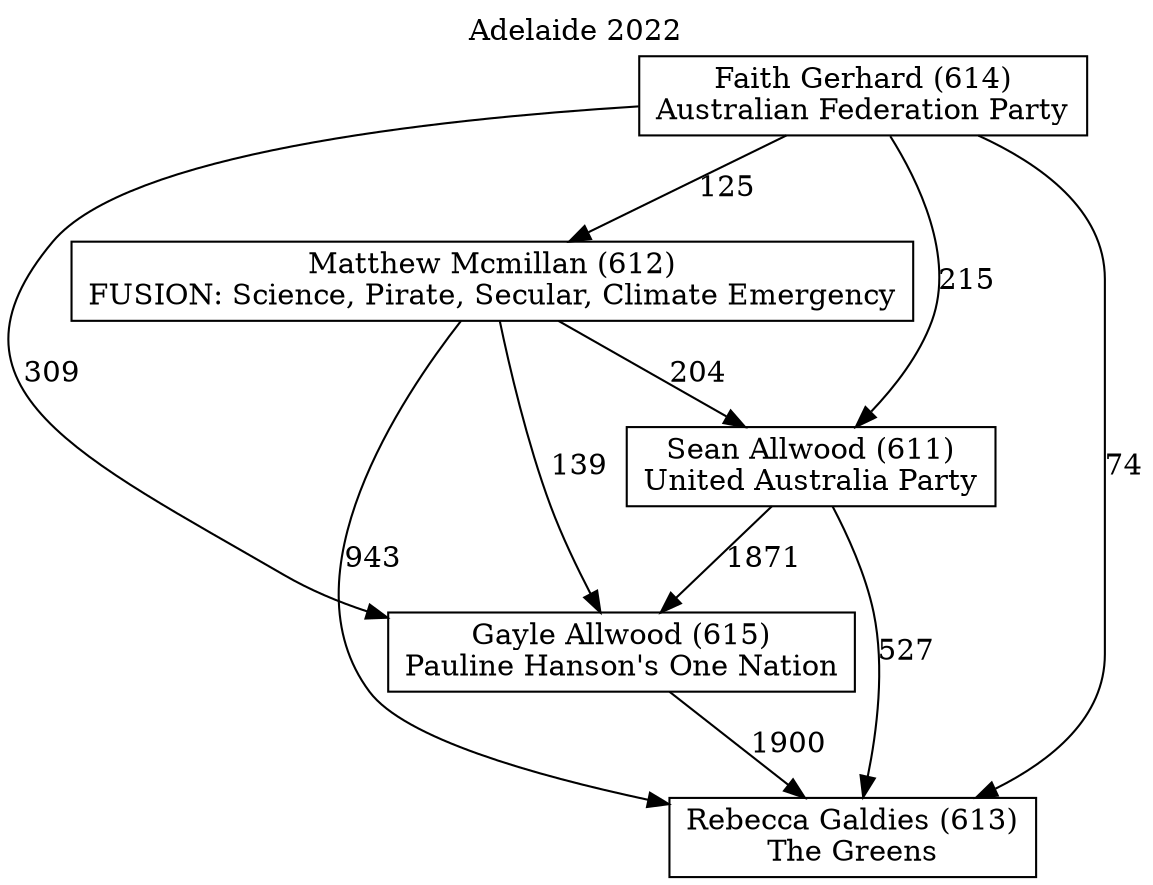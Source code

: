 // House preference flow
digraph "Rebecca Galdies (613)_Adelaide_2022" {
	graph [label="Adelaide 2022" labelloc=t mclimit=10]
	node [shape=box]
	"Matthew Mcmillan (612)" [label="Matthew Mcmillan (612)
FUSION: Science, Pirate, Secular, Climate Emergency"]
	"Rebecca Galdies (613)" [label="Rebecca Galdies (613)
The Greens"]
	"Faith Gerhard (614)" [label="Faith Gerhard (614)
Australian Federation Party"]
	"Sean Allwood (611)" [label="Sean Allwood (611)
United Australia Party"]
	"Gayle Allwood (615)" [label="Gayle Allwood (615)
Pauline Hanson's One Nation"]
	"Faith Gerhard (614)" -> "Rebecca Galdies (613)" [label=74]
	"Gayle Allwood (615)" -> "Rebecca Galdies (613)" [label=1900]
	"Sean Allwood (611)" -> "Rebecca Galdies (613)" [label=527]
	"Matthew Mcmillan (612)" -> "Sean Allwood (611)" [label=204]
	"Faith Gerhard (614)" -> "Gayle Allwood (615)" [label=309]
	"Matthew Mcmillan (612)" -> "Gayle Allwood (615)" [label=139]
	"Matthew Mcmillan (612)" -> "Rebecca Galdies (613)" [label=943]
	"Faith Gerhard (614)" -> "Matthew Mcmillan (612)" [label=125]
	"Sean Allwood (611)" -> "Gayle Allwood (615)" [label=1871]
	"Faith Gerhard (614)" -> "Sean Allwood (611)" [label=215]
}
